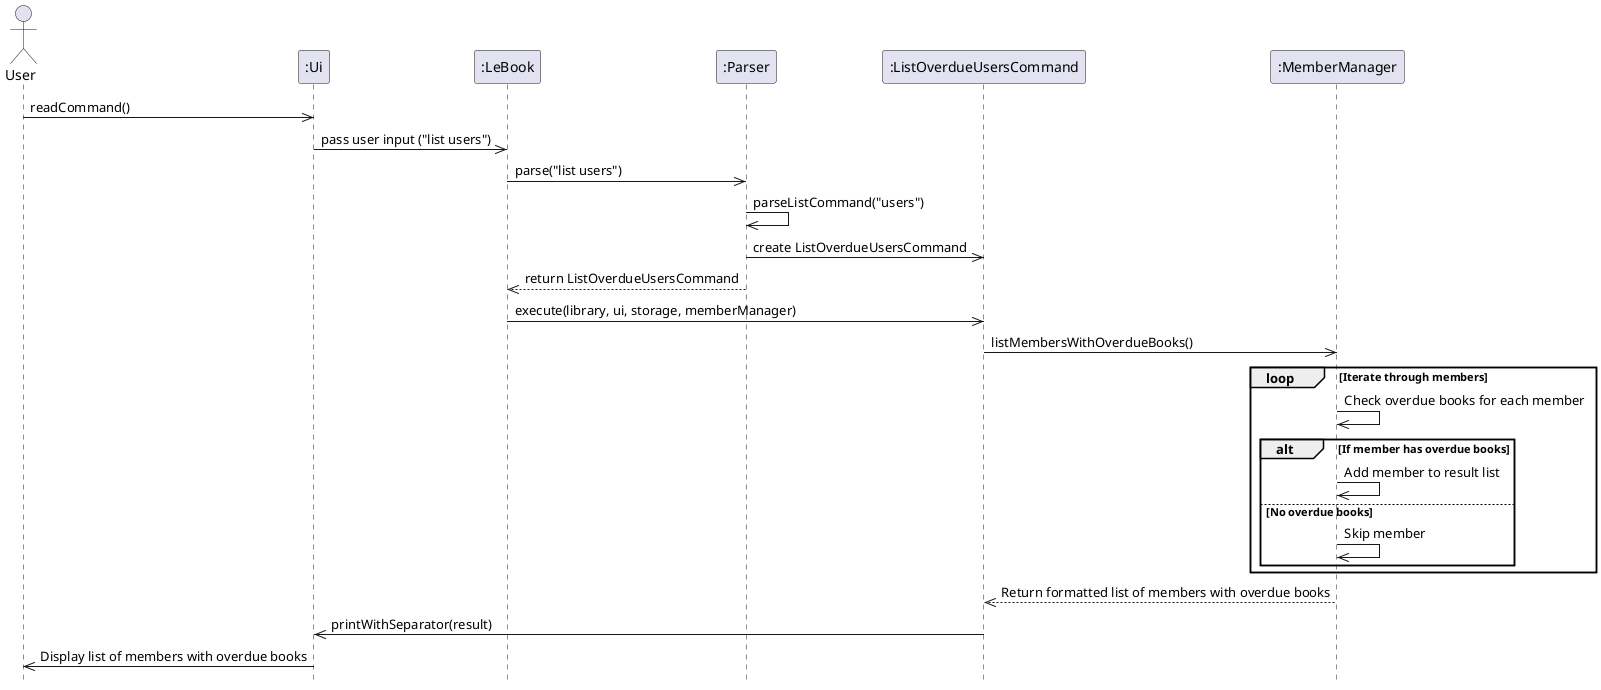 @startuml
hide footbox
actor User as "User"
participant Ui as ":Ui"
participant LeBook as ":LeBook"
participant Parser as ":Parser"
participant ListOverdueUsersCommand as ":ListOverdueUsersCommand"
participant MemberManager as ":MemberManager"

User ->> Ui: readCommand()
Ui ->> LeBook: pass user input ("list users")
LeBook ->> Parser: parse("list users")
Parser ->> Parser: parseListCommand("users")
Parser ->> ListOverdueUsersCommand: create ListOverdueUsersCommand
Parser -->> LeBook: return ListOverdueUsersCommand

LeBook ->> ListOverdueUsersCommand: execute(library, ui, storage, memberManager)
ListOverdueUsersCommand ->> MemberManager: listMembersWithOverdueBooks()

loop Iterate through members
    MemberManager ->> MemberManager: Check overdue books for each member
    alt If member has overdue books
        MemberManager ->> MemberManager: Add member to result list
    else No overdue books
        MemberManager ->> MemberManager: Skip member
    end
end

MemberManager -->> ListOverdueUsersCommand: Return formatted list of members with overdue books

ListOverdueUsersCommand ->> Ui: printWithSeparator(result)
Ui ->> User: Display list of members with overdue books
@enduml
